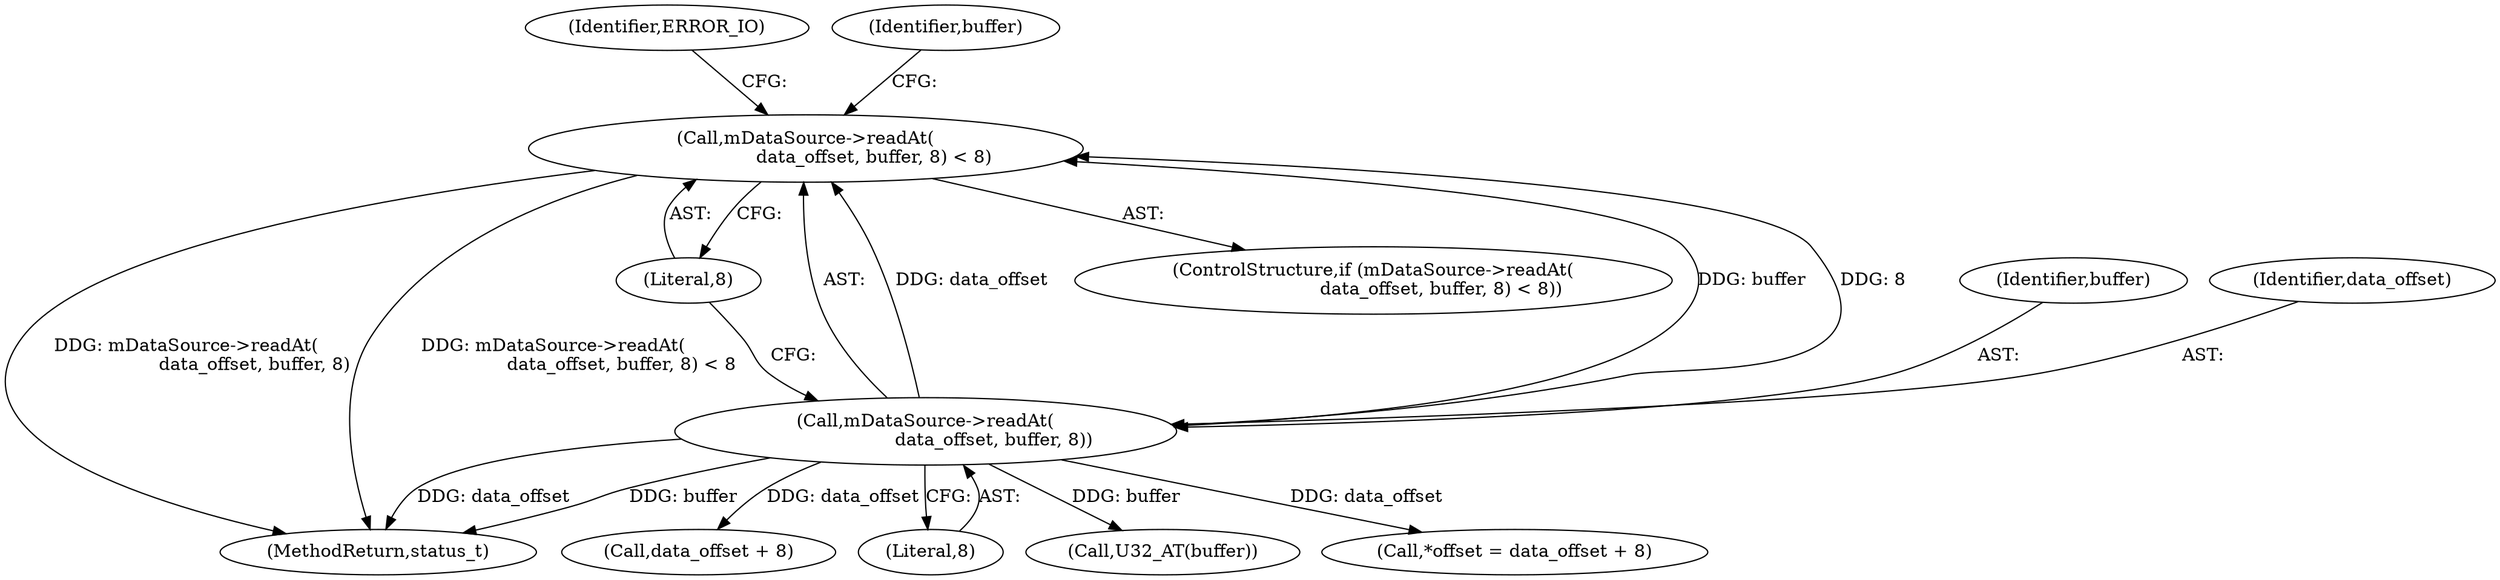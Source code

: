 digraph "0_Android_2674a7218eaa3c87f2ee26d26da5b9170e10f859@API" {
"1001387" [label="(Call,mDataSource->readAt(\n                        data_offset, buffer, 8) < 8)"];
"1001388" [label="(Call,mDataSource->readAt(\n                        data_offset, buffer, 8))"];
"1001449" [label="(Call,*offset = data_offset + 8)"];
"1001395" [label="(Identifier,ERROR_IO)"];
"1001392" [label="(Literal,8)"];
"1001391" [label="(Literal,8)"];
"1001390" [label="(Identifier,buffer)"];
"1001452" [label="(Call,data_offset + 8)"];
"1002927" [label="(MethodReturn,status_t)"];
"1001388" [label="(Call,mDataSource->readAt(\n                        data_offset, buffer, 8))"];
"1001399" [label="(Identifier,buffer)"];
"1001389" [label="(Identifier,data_offset)"];
"1001387" [label="(Call,mDataSource->readAt(\n                        data_offset, buffer, 8) < 8)"];
"1001398" [label="(Call,U32_AT(buffer))"];
"1001386" [label="(ControlStructure,if (mDataSource->readAt(\n                        data_offset, buffer, 8) < 8))"];
"1001387" -> "1001386"  [label="AST: "];
"1001387" -> "1001392"  [label="CFG: "];
"1001388" -> "1001387"  [label="AST: "];
"1001392" -> "1001387"  [label="AST: "];
"1001395" -> "1001387"  [label="CFG: "];
"1001399" -> "1001387"  [label="CFG: "];
"1001387" -> "1002927"  [label="DDG: mDataSource->readAt(\n                        data_offset, buffer, 8) < 8"];
"1001387" -> "1002927"  [label="DDG: mDataSource->readAt(\n                        data_offset, buffer, 8)"];
"1001388" -> "1001387"  [label="DDG: data_offset"];
"1001388" -> "1001387"  [label="DDG: buffer"];
"1001388" -> "1001387"  [label="DDG: 8"];
"1001388" -> "1001391"  [label="CFG: "];
"1001389" -> "1001388"  [label="AST: "];
"1001390" -> "1001388"  [label="AST: "];
"1001391" -> "1001388"  [label="AST: "];
"1001392" -> "1001388"  [label="CFG: "];
"1001388" -> "1002927"  [label="DDG: data_offset"];
"1001388" -> "1002927"  [label="DDG: buffer"];
"1001388" -> "1001398"  [label="DDG: buffer"];
"1001388" -> "1001449"  [label="DDG: data_offset"];
"1001388" -> "1001452"  [label="DDG: data_offset"];
}
